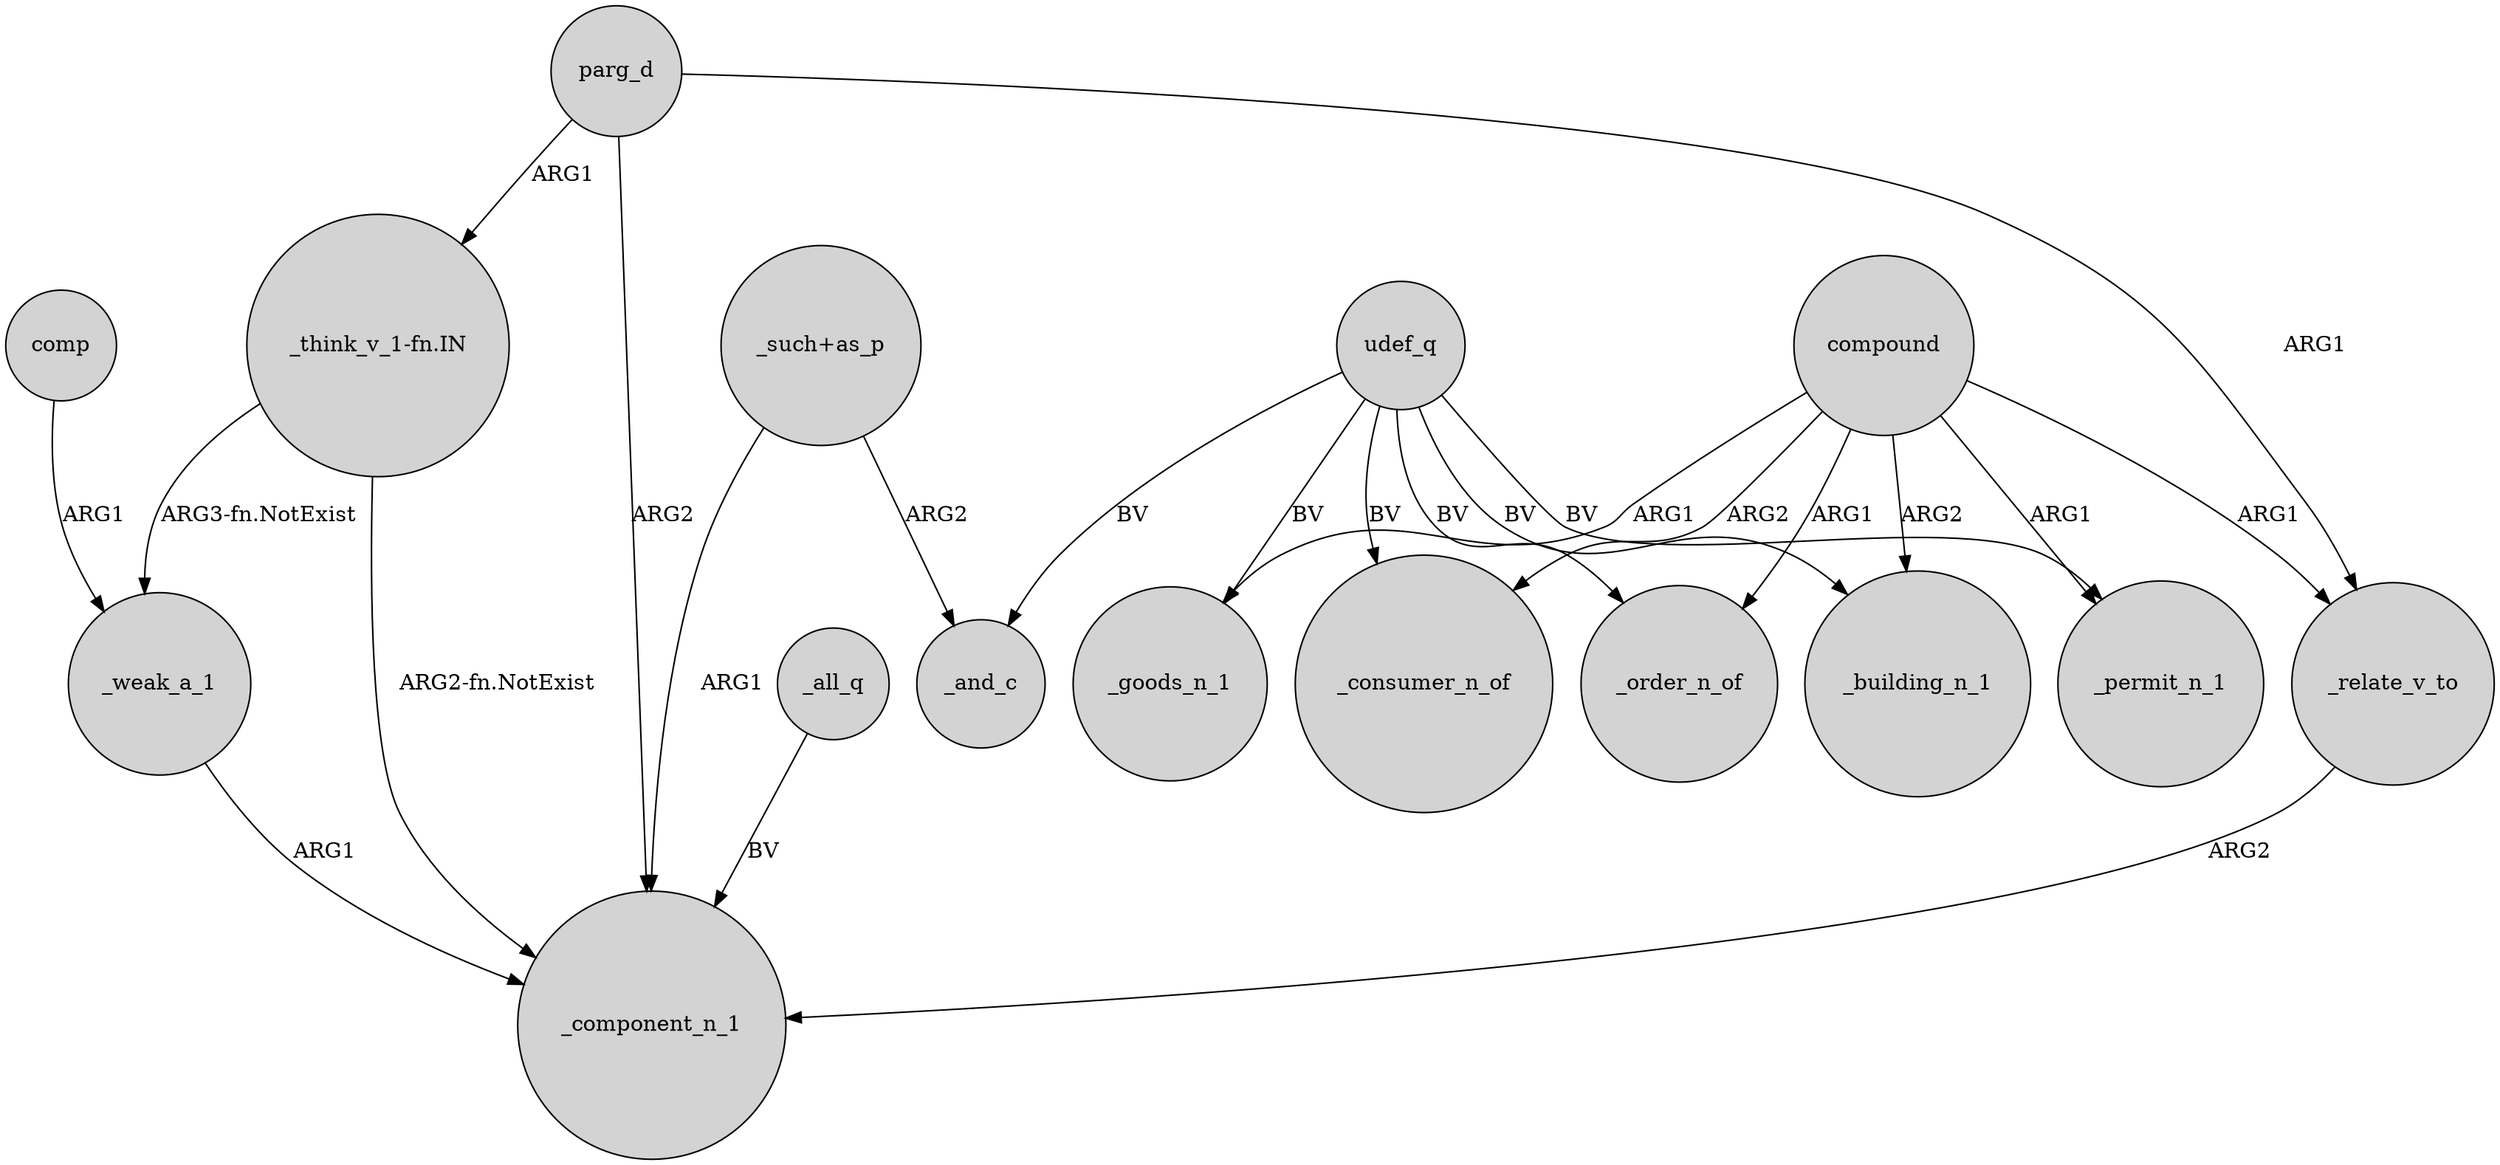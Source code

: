 digraph {
	node [shape=circle style=filled]
	_weak_a_1 -> _component_n_1 [label=ARG1]
	"_think_v_1-fn.IN" -> _component_n_1 [label="ARG2-fn.NotExist"]
	udef_q -> _order_n_of [label=BV]
	udef_q -> _building_n_1 [label=BV]
	compound -> _permit_n_1 [label=ARG1]
	parg_d -> _relate_v_to [label=ARG1]
	_all_q -> _component_n_1 [label=BV]
	_relate_v_to -> _component_n_1 [label=ARG2]
	udef_q -> _permit_n_1 [label=BV]
	"_such+as_p" -> _and_c [label=ARG2]
	parg_d -> _component_n_1 [label=ARG2]
	compound -> _order_n_of [label=ARG1]
	compound -> _goods_n_1 [label=ARG1]
	udef_q -> _goods_n_1 [label=BV]
	"_such+as_p" -> _component_n_1 [label=ARG1]
	udef_q -> _consumer_n_of [label=BV]
	compound -> _consumer_n_of [label=ARG2]
	compound -> _relate_v_to [label=ARG1]
	comp -> _weak_a_1 [label=ARG1]
	udef_q -> _and_c [label=BV]
	"_think_v_1-fn.IN" -> _weak_a_1 [label="ARG3-fn.NotExist"]
	compound -> _building_n_1 [label=ARG2]
	parg_d -> "_think_v_1-fn.IN" [label=ARG1]
}
